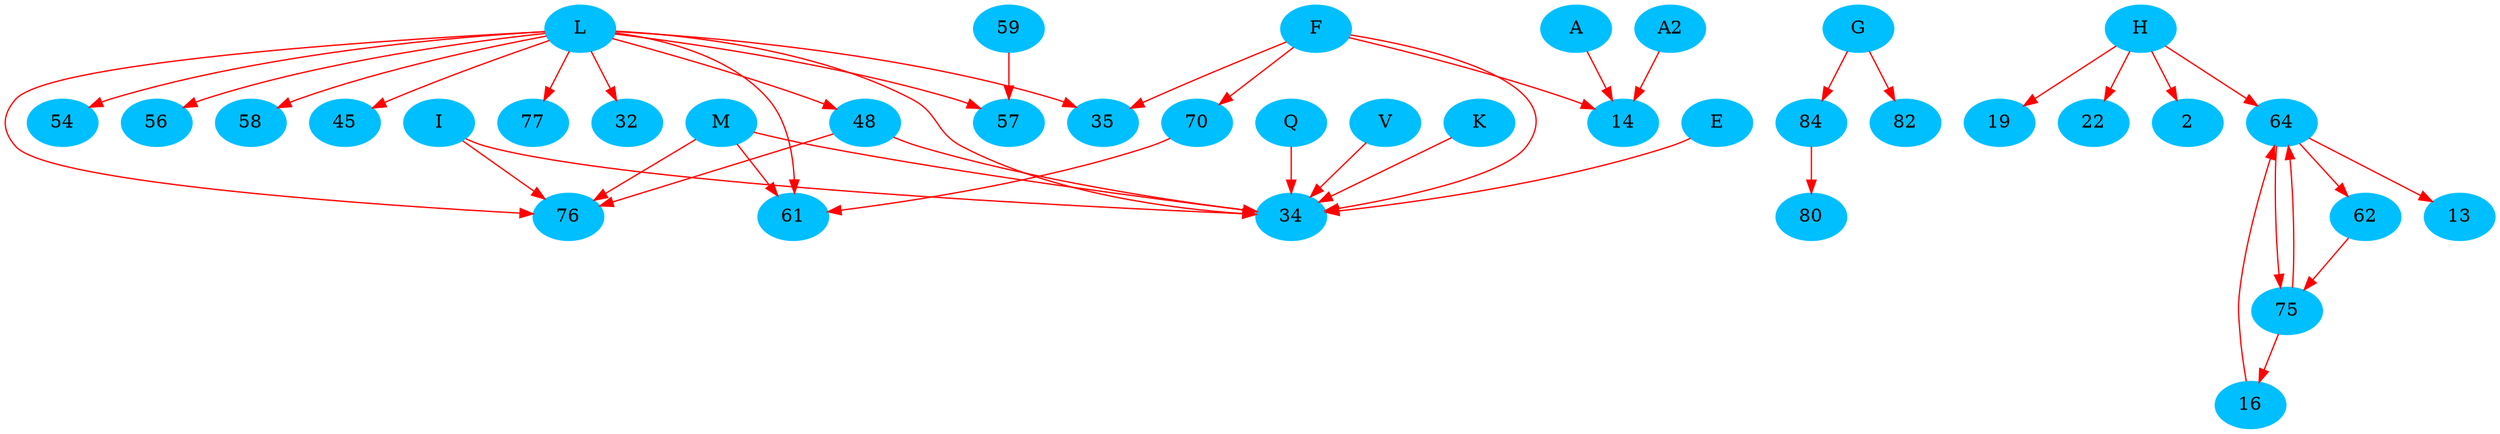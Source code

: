 strict digraph  {
	node [color=deepskyblue,
		style=filled
	];
	edge [arrowhead=normal,
		color=red,
		len="0.5"
	];
	32I -> 76;
	32I -> 34;
	34L -> 48;
	34L -> 32;
	34L -> 76;
	34L -> 57;
	34L -> 54;
	34L -> 56;
	34L -> 61;
	34L -> 58;
	34L -> 35;
	34L -> 45;
	35M -> 34;
	35M -> 61;
	54V -> 34;
	76L -> 77;
	76L -> 34;
	76L -> 58;
	58K -> 34;
	45E -> 34;
	80G -> 84;
	80G -> 82;
	84 -> 80;
	77M -> 76;
	59 -> 57;
	57Q -> 34;
	61F -> 70;
	61F -> 34;
	61F -> 35;
	70 -> 61;
	48 -> 76;
	48 -> 34;
	14H -> 19;
	14H -> 22;
	14H -> 2;
	19F -> 14;
	2A2 -> 14;
	2A -> 14;
	16 -> 64;
	64 -> 75;
	64 -> 62;
	64 -> 13;
	75 -> 16;
	75 -> 64;
	13H -> 64;
	62 -> 75;
}
